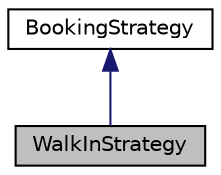 digraph "WalkInStrategy"
{
 // LATEX_PDF_SIZE
  edge [fontname="Helvetica",fontsize="10",labelfontname="Helvetica",labelfontsize="10"];
  node [fontname="Helvetica",fontsize="10",shape=record];
  Node1 [label="WalkInStrategy",height=0.2,width=0.4,color="black", fillcolor="grey75", style="filled", fontcolor="black",tooltip="Represents the walk-in strategy of a restaurant."];
  Node2 -> Node1 [dir="back",color="midnightblue",fontsize="10",style="solid",fontname="Helvetica"];
  Node2 [label="BookingStrategy",height=0.2,width=0.4,color="black", fillcolor="white", style="filled",URL="$classBookingStrategy.html",tooltip="Represents the booking strategy of a restaurant."];
}
